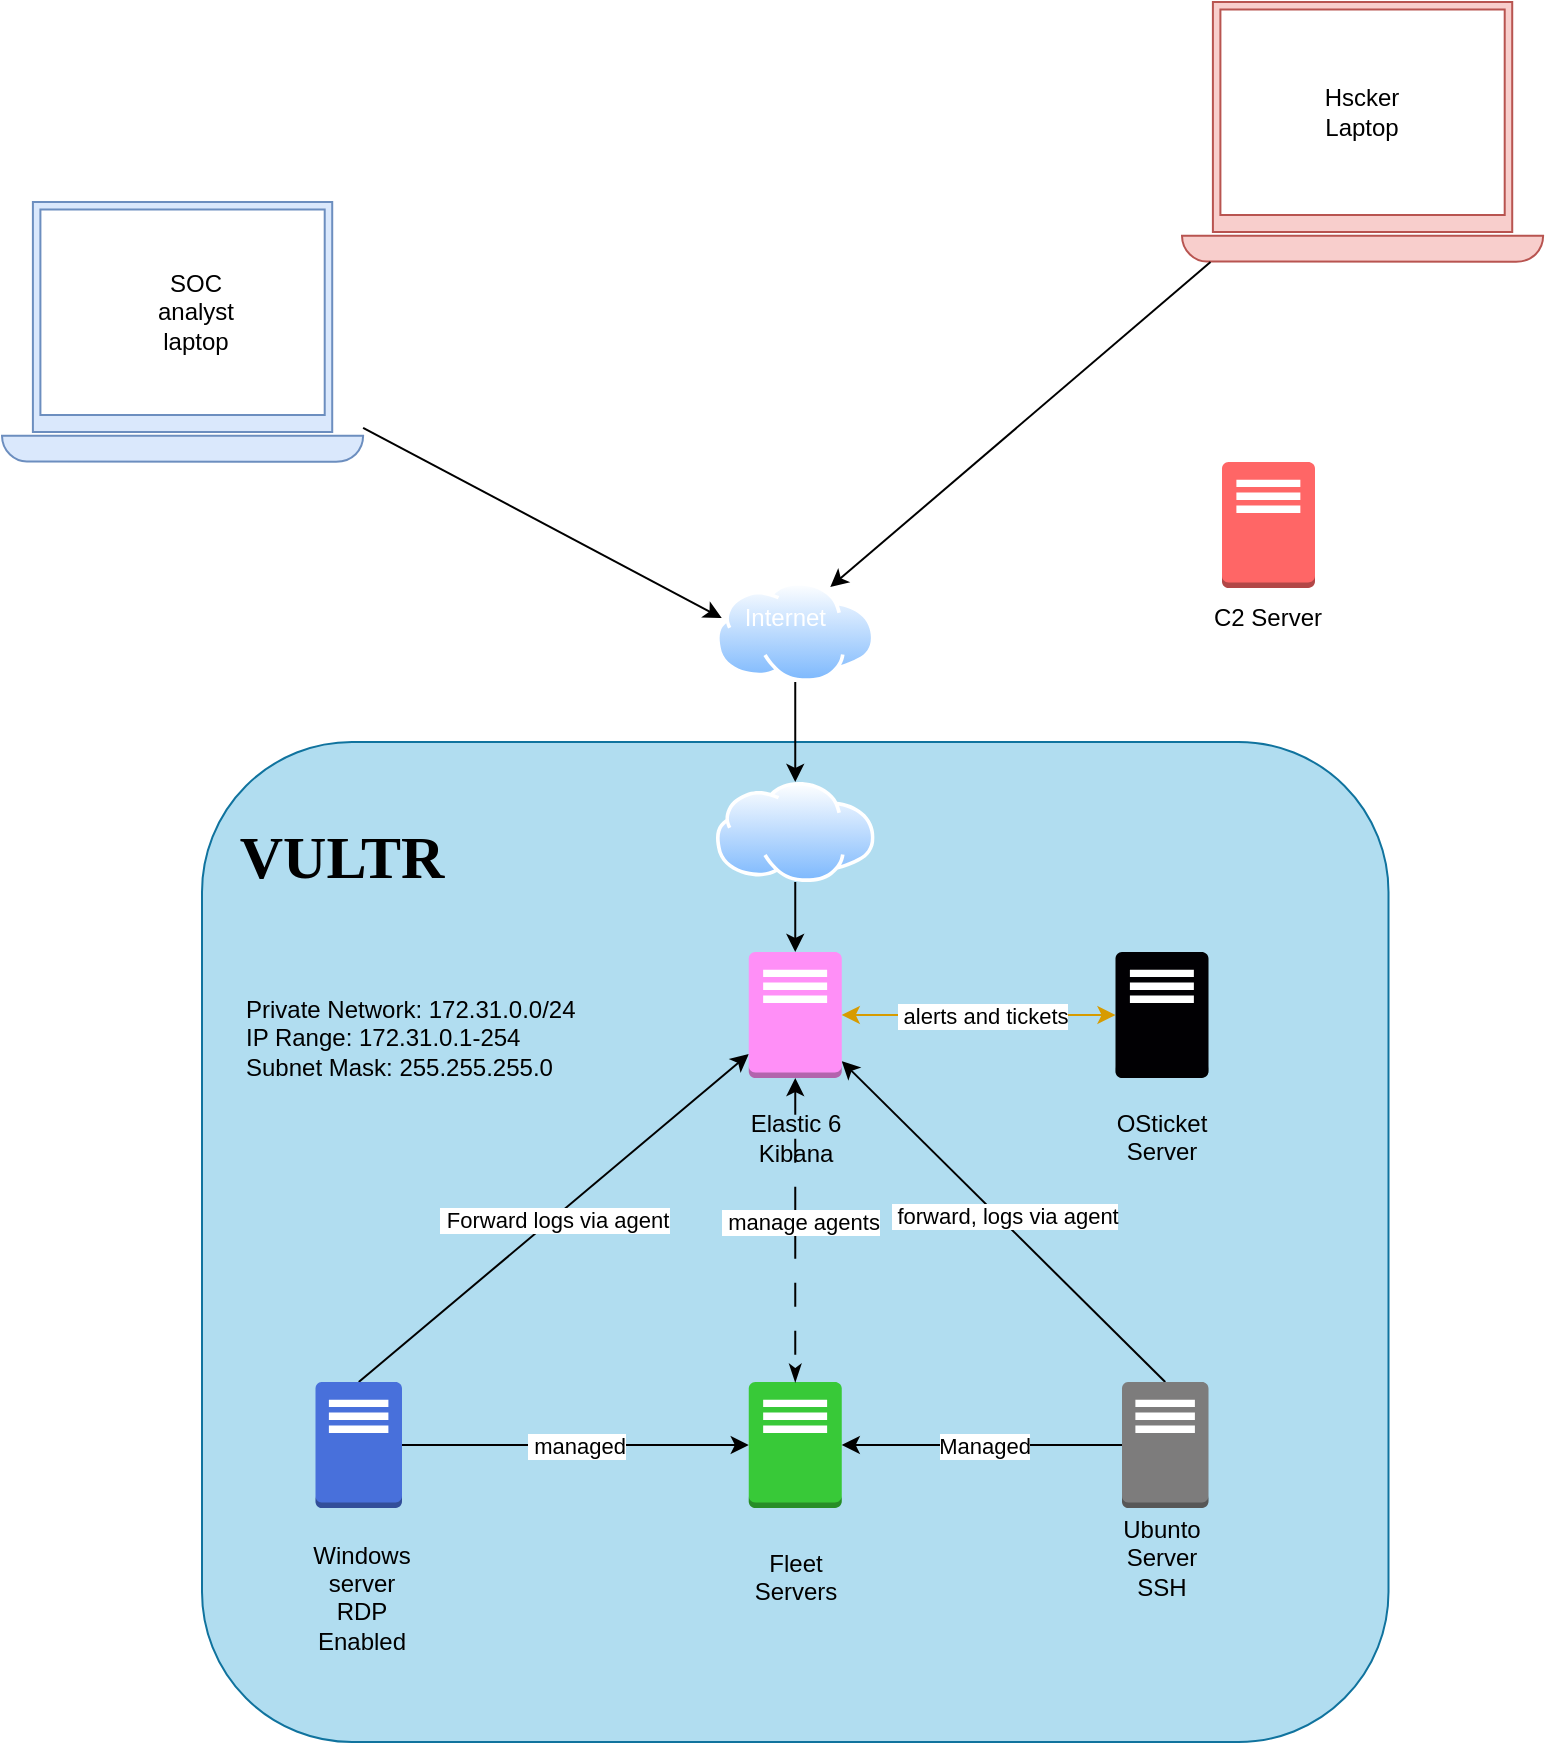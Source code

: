 <mxfile version="24.7.16">
  <diagram name="Page-1" id="TdugGp3yfh2dvllN9QLp">
    <mxGraphModel dx="1406" dy="1011" grid="1" gridSize="10" guides="1" tooltips="1" connect="1" arrows="1" fold="1" page="1" pageScale="1" pageWidth="850" pageHeight="1100" math="0" shadow="0">
      <root>
        <mxCell id="0" />
        <mxCell id="1" parent="0" />
        <mxCell id="hVt2LTHoJRDwg-Z2mQNB-7" value="" style="rounded=1;whiteSpace=wrap;html=1;fillColor=#b1ddf0;strokeColor=#10739e;" vertex="1" parent="1">
          <mxGeometry x="160" y="410" width="593.25" height="500" as="geometry" />
        </mxCell>
        <mxCell id="hVt2LTHoJRDwg-Z2mQNB-22" style="edgeStyle=orthogonalEdgeStyle;rounded=0;orthogonalLoop=1;jettySize=auto;html=1;exitX=1;exitY=0.5;exitDx=0;exitDy=0;exitPerimeter=0;" edge="1" parent="1" source="hVt2LTHoJRDwg-Z2mQNB-1" target="hVt2LTHoJRDwg-Z2mQNB-4">
          <mxGeometry relative="1" as="geometry" />
        </mxCell>
        <mxCell id="hVt2LTHoJRDwg-Z2mQNB-29" value="&amp;nbsp;managed" style="edgeLabel;html=1;align=center;verticalAlign=middle;resizable=0;points=[];" vertex="1" connectable="0" parent="hVt2LTHoJRDwg-Z2mQNB-22">
          <mxGeometry x="0.002" relative="1" as="geometry">
            <mxPoint as="offset" />
          </mxGeometry>
        </mxCell>
        <mxCell id="hVt2LTHoJRDwg-Z2mQNB-26" style="rounded=0;orthogonalLoop=1;jettySize=auto;html=1;exitX=0.5;exitY=0;exitDx=0;exitDy=0;exitPerimeter=0;" edge="1" parent="1" source="hVt2LTHoJRDwg-Z2mQNB-1" target="hVt2LTHoJRDwg-Z2mQNB-3">
          <mxGeometry relative="1" as="geometry" />
        </mxCell>
        <mxCell id="hVt2LTHoJRDwg-Z2mQNB-32" value="&amp;nbsp;Forward logs via agent" style="edgeLabel;html=1;align=center;verticalAlign=middle;resizable=0;points=[];" vertex="1" connectable="0" parent="hVt2LTHoJRDwg-Z2mQNB-26">
          <mxGeometry x="-0.004" relative="1" as="geometry">
            <mxPoint as="offset" />
          </mxGeometry>
        </mxCell>
        <mxCell id="hVt2LTHoJRDwg-Z2mQNB-1" value="" style="outlineConnect=0;dashed=0;verticalLabelPosition=bottom;verticalAlign=top;align=center;html=1;shape=mxgraph.aws3.traditional_server;fillColor=#4870DB;gradientColor=none;" vertex="1" parent="1">
          <mxGeometry x="216.75" y="730" width="43.25" height="63" as="geometry" />
        </mxCell>
        <mxCell id="hVt2LTHoJRDwg-Z2mQNB-27" style="rounded=0;orthogonalLoop=1;jettySize=auto;html=1;exitX=0.5;exitY=0;exitDx=0;exitDy=0;exitPerimeter=0;" edge="1" parent="1" source="hVt2LTHoJRDwg-Z2mQNB-2" target="hVt2LTHoJRDwg-Z2mQNB-3">
          <mxGeometry relative="1" as="geometry" />
        </mxCell>
        <mxCell id="hVt2LTHoJRDwg-Z2mQNB-33" value="&amp;nbsp;forward, logs via agent" style="edgeLabel;html=1;align=center;verticalAlign=middle;resizable=0;points=[];" vertex="1" connectable="0" parent="hVt2LTHoJRDwg-Z2mQNB-27">
          <mxGeometry x="0.016" y="-2" relative="1" as="geometry">
            <mxPoint as="offset" />
          </mxGeometry>
        </mxCell>
        <mxCell id="hVt2LTHoJRDwg-Z2mQNB-2" value="" style="outlineConnect=0;dashed=0;verticalLabelPosition=bottom;verticalAlign=top;align=center;html=1;shape=mxgraph.aws3.traditional_server;fillColor=#7D7C7C;gradientColor=none;" vertex="1" parent="1">
          <mxGeometry x="620" y="730" width="43.25" height="63" as="geometry" />
        </mxCell>
        <mxCell id="hVt2LTHoJRDwg-Z2mQNB-3" value="" style="outlineConnect=0;dashed=0;verticalLabelPosition=bottom;verticalAlign=top;align=center;html=1;shape=mxgraph.aws3.traditional_server;fillColor=#FF8FF7;gradientColor=none;" vertex="1" parent="1">
          <mxGeometry x="433.38" y="515" width="46.5" height="63" as="geometry" />
        </mxCell>
        <mxCell id="hVt2LTHoJRDwg-Z2mQNB-4" value="" style="outlineConnect=0;dashed=0;verticalLabelPosition=bottom;verticalAlign=top;align=center;html=1;shape=mxgraph.aws3.traditional_server;fillColor=#38C938;gradientColor=none;" vertex="1" parent="1">
          <mxGeometry x="433.38" y="730" width="46.5" height="63" as="geometry" />
        </mxCell>
        <mxCell id="hVt2LTHoJRDwg-Z2mQNB-25" style="edgeStyle=orthogonalEdgeStyle;rounded=0;orthogonalLoop=1;jettySize=auto;html=1;exitX=0;exitY=0.5;exitDx=0;exitDy=0;exitPerimeter=0;fillColor=#ffe6cc;strokeColor=#d79b00;startArrow=classic;startFill=1;" edge="1" parent="1" source="hVt2LTHoJRDwg-Z2mQNB-5" target="hVt2LTHoJRDwg-Z2mQNB-3">
          <mxGeometry relative="1" as="geometry">
            <Array as="points">
              <mxPoint x="560" y="547" />
              <mxPoint x="560" y="547" />
            </Array>
          </mxGeometry>
        </mxCell>
        <mxCell id="hVt2LTHoJRDwg-Z2mQNB-31" value="&amp;nbsp;alerts and tickets" style="edgeLabel;html=1;align=center;verticalAlign=middle;resizable=0;points=[];" vertex="1" connectable="0" parent="hVt2LTHoJRDwg-Z2mQNB-25">
          <mxGeometry x="-0.02" relative="1" as="geometry">
            <mxPoint as="offset" />
          </mxGeometry>
        </mxCell>
        <mxCell id="hVt2LTHoJRDwg-Z2mQNB-5" value="" style="outlineConnect=0;dashed=0;verticalLabelPosition=bottom;verticalAlign=top;align=center;html=1;shape=mxgraph.aws3.traditional_server;fillColor=#010003;gradientColor=none;" vertex="1" parent="1">
          <mxGeometry x="616.75" y="515" width="46.5" height="63" as="geometry" />
        </mxCell>
        <mxCell id="hVt2LTHoJRDwg-Z2mQNB-6" value="" style="outlineConnect=0;dashed=0;verticalLabelPosition=bottom;verticalAlign=top;align=center;html=1;shape=mxgraph.aws3.traditional_server;fillColor=#FF6666;gradientColor=none;" vertex="1" parent="1">
          <mxGeometry x="670" y="270" width="46.5" height="63" as="geometry" />
        </mxCell>
        <mxCell id="hVt2LTHoJRDwg-Z2mQNB-8" value="VULTR&lt;div style=&quot;font-size: 30px;&quot;&gt;&lt;br style=&quot;font-size: 30px;&quot;&gt;&lt;/div&gt;" style="text;html=1;align=center;verticalAlign=middle;whiteSpace=wrap;rounded=0;fontStyle=1;fontFamily=Comic Sans MS;fontSize=30;" vertex="1" parent="1">
          <mxGeometry x="200" y="470" width="60" height="30" as="geometry" />
        </mxCell>
        <mxCell id="hVt2LTHoJRDwg-Z2mQNB-24" style="rounded=0;orthogonalLoop=1;jettySize=auto;html=1;exitX=0.5;exitY=0;exitDx=0;exitDy=0;endArrow=classicThin;endFill=1;startArrow=classic;startFill=1;dashed=1;dashPattern=12 12;" edge="1" parent="1" source="hVt2LTHoJRDwg-Z2mQNB-10" target="hVt2LTHoJRDwg-Z2mQNB-4">
          <mxGeometry relative="1" as="geometry" />
        </mxCell>
        <mxCell id="hVt2LTHoJRDwg-Z2mQNB-30" value="&amp;nbsp;manage agents" style="edgeLabel;html=1;align=center;verticalAlign=middle;resizable=0;points=[];" vertex="1" connectable="0" parent="hVt2LTHoJRDwg-Z2mQNB-24">
          <mxGeometry x="-0.056" y="2" relative="1" as="geometry">
            <mxPoint as="offset" />
          </mxGeometry>
        </mxCell>
        <mxCell id="hVt2LTHoJRDwg-Z2mQNB-10" value="Elastic 6 Kibana" style="text;html=1;align=center;verticalAlign=middle;whiteSpace=wrap;rounded=0;" vertex="1" parent="1">
          <mxGeometry x="426.63" y="578" width="60" height="60" as="geometry" />
        </mxCell>
        <mxCell id="hVt2LTHoJRDwg-Z2mQNB-11" value="Windows server RDP Enabled&lt;div&gt;&lt;br&gt;&lt;/div&gt;" style="text;html=1;align=center;verticalAlign=middle;whiteSpace=wrap;rounded=0;" vertex="1" parent="1">
          <mxGeometry x="210" y="830" width="60" height="30" as="geometry" />
        </mxCell>
        <mxCell id="hVt2LTHoJRDwg-Z2mQNB-13" value="Ubunto Server SSH&lt;div&gt;&lt;br&gt;&lt;/div&gt;" style="text;html=1;align=center;verticalAlign=middle;whiteSpace=wrap;rounded=0;" vertex="1" parent="1">
          <mxGeometry x="610" y="810" width="60" height="30" as="geometry" />
        </mxCell>
        <mxCell id="hVt2LTHoJRDwg-Z2mQNB-14" value="Fleet Servers&lt;div&gt;&lt;br&gt;&lt;/div&gt;" style="text;html=1;align=center;verticalAlign=middle;whiteSpace=wrap;rounded=0;" vertex="1" parent="1">
          <mxGeometry x="426.63" y="820" width="60" height="30" as="geometry" />
        </mxCell>
        <mxCell id="hVt2LTHoJRDwg-Z2mQNB-15" value="OSticket Server&lt;div&gt;&lt;br&gt;&lt;/div&gt;" style="text;html=1;align=center;verticalAlign=middle;whiteSpace=wrap;rounded=0;" vertex="1" parent="1">
          <mxGeometry x="610" y="600" width="60" height="30" as="geometry" />
        </mxCell>
        <mxCell id="hVt2LTHoJRDwg-Z2mQNB-16" value="C2 Server&lt;div&gt;&lt;br&gt;&lt;/div&gt;" style="text;html=1;align=center;verticalAlign=middle;whiteSpace=wrap;rounded=0;" vertex="1" parent="1">
          <mxGeometry x="663.25" y="340" width="60" height="30" as="geometry" />
        </mxCell>
        <mxCell id="hVt2LTHoJRDwg-Z2mQNB-23" style="edgeStyle=orthogonalEdgeStyle;rounded=0;orthogonalLoop=1;jettySize=auto;html=1;exitX=0;exitY=0.5;exitDx=0;exitDy=0;exitPerimeter=0;entryX=1;entryY=0.5;entryDx=0;entryDy=0;entryPerimeter=0;" edge="1" parent="1" source="hVt2LTHoJRDwg-Z2mQNB-2" target="hVt2LTHoJRDwg-Z2mQNB-4">
          <mxGeometry relative="1" as="geometry" />
        </mxCell>
        <mxCell id="hVt2LTHoJRDwg-Z2mQNB-28" value="Managed" style="edgeLabel;html=1;align=center;verticalAlign=middle;resizable=0;points=[];" vertex="1" connectable="0" parent="hVt2LTHoJRDwg-Z2mQNB-23">
          <mxGeometry x="-0.017" relative="1" as="geometry">
            <mxPoint as="offset" />
          </mxGeometry>
        </mxCell>
        <mxCell id="hVt2LTHoJRDwg-Z2mQNB-34" value="Private Network: 172.31.0.0/24&#xa;IP Range: 172.31.0.1-254&#xa;Subnet Mask: 255.255.255.0" style="text;whiteSpace=wrap;" vertex="1" parent="1">
          <mxGeometry x="180" y="530" width="200" height="70" as="geometry" />
        </mxCell>
        <mxCell id="hVt2LTHoJRDwg-Z2mQNB-35" value="" style="image;aspect=fixed;perimeter=ellipsePerimeter;html=1;align=center;shadow=0;dashed=0;spacingTop=3;image=img/lib/active_directory/internet_cloud.svg;" vertex="1" parent="1">
          <mxGeometry x="416.94" y="430" width="79.37" height="50" as="geometry" />
        </mxCell>
        <mxCell id="hVt2LTHoJRDwg-Z2mQNB-48" style="edgeStyle=orthogonalEdgeStyle;rounded=0;orthogonalLoop=1;jettySize=auto;html=1;exitX=0.5;exitY=1;exitDx=0;exitDy=0;entryX=0.5;entryY=0;entryDx=0;entryDy=0;" edge="1" parent="1" source="hVt2LTHoJRDwg-Z2mQNB-37" target="hVt2LTHoJRDwg-Z2mQNB-35">
          <mxGeometry relative="1" as="geometry" />
        </mxCell>
        <mxCell id="hVt2LTHoJRDwg-Z2mQNB-37" value="" style="image;aspect=fixed;perimeter=ellipsePerimeter;html=1;align=center;shadow=0;dashed=0;spacingTop=3;image=img/lib/active_directory/internet_cloud.svg;" vertex="1" parent="1">
          <mxGeometry x="416.94" y="330" width="79.37" height="50" as="geometry" />
        </mxCell>
        <mxCell id="hVt2LTHoJRDwg-Z2mQNB-38" value="&lt;font color=&quot;#ffffff&quot;&gt;&amp;nbsp;Internet&lt;/font&gt;" style="text;html=1;align=center;verticalAlign=middle;whiteSpace=wrap;rounded=0;" vertex="1" parent="1">
          <mxGeometry x="419.88" y="333" width="60" height="30" as="geometry" />
        </mxCell>
        <mxCell id="hVt2LTHoJRDwg-Z2mQNB-40" value="" style="sketch=0;pointerEvents=1;shadow=0;dashed=0;html=1;strokeColor=#6c8ebf;fillColor=#dae8fc;aspect=fixed;labelPosition=center;verticalLabelPosition=bottom;verticalAlign=top;align=center;outlineConnect=0;shape=mxgraph.vvd.laptop;" vertex="1" parent="1">
          <mxGeometry x="60" y="140" width="180.56" height="130" as="geometry" />
        </mxCell>
        <mxCell id="hVt2LTHoJRDwg-Z2mQNB-41" value="SOC analyst laptop" style="text;html=1;align=center;verticalAlign=middle;whiteSpace=wrap;rounded=0;" vertex="1" parent="1">
          <mxGeometry x="127.23" y="180" width="60" height="30" as="geometry" />
        </mxCell>
        <mxCell id="hVt2LTHoJRDwg-Z2mQNB-42" value="" style="sketch=0;pointerEvents=1;shadow=0;dashed=0;html=1;strokeColor=#b85450;fillColor=#f8cecc;aspect=fixed;labelPosition=center;verticalLabelPosition=bottom;verticalAlign=top;align=center;outlineConnect=0;shape=mxgraph.vvd.laptop;" vertex="1" parent="1">
          <mxGeometry x="650" y="40" width="180.56" height="130" as="geometry" />
        </mxCell>
        <mxCell id="hVt2LTHoJRDwg-Z2mQNB-44" value="Hscker Laptop" style="text;html=1;align=center;verticalAlign=middle;whiteSpace=wrap;rounded=0;" vertex="1" parent="1">
          <mxGeometry x="710" y="80" width="60" height="30" as="geometry" />
        </mxCell>
        <mxCell id="hVt2LTHoJRDwg-Z2mQNB-46" value="" style="endArrow=classic;html=1;rounded=0;entryX=0;entryY=0.5;entryDx=0;entryDy=0;" edge="1" parent="1" source="hVt2LTHoJRDwg-Z2mQNB-40" target="hVt2LTHoJRDwg-Z2mQNB-38">
          <mxGeometry width="50" height="50" relative="1" as="geometry">
            <mxPoint x="260" y="300" as="sourcePoint" />
            <mxPoint x="310" y="250" as="targetPoint" />
          </mxGeometry>
        </mxCell>
        <mxCell id="hVt2LTHoJRDwg-Z2mQNB-47" value="" style="endArrow=classic;html=1;rounded=0;entryX=0.75;entryY=0;entryDx=0;entryDy=0;" edge="1" parent="1" source="hVt2LTHoJRDwg-Z2mQNB-42" target="hVt2LTHoJRDwg-Z2mQNB-37">
          <mxGeometry width="50" height="50" relative="1" as="geometry">
            <mxPoint x="490" y="180" as="sourcePoint" />
            <mxPoint x="540" y="130" as="targetPoint" />
          </mxGeometry>
        </mxCell>
        <mxCell id="hVt2LTHoJRDwg-Z2mQNB-49" style="edgeStyle=orthogonalEdgeStyle;rounded=0;orthogonalLoop=1;jettySize=auto;html=1;exitX=0.5;exitY=1;exitDx=0;exitDy=0;entryX=0.5;entryY=0;entryDx=0;entryDy=0;entryPerimeter=0;" edge="1" parent="1" source="hVt2LTHoJRDwg-Z2mQNB-35" target="hVt2LTHoJRDwg-Z2mQNB-3">
          <mxGeometry relative="1" as="geometry" />
        </mxCell>
      </root>
    </mxGraphModel>
  </diagram>
</mxfile>
